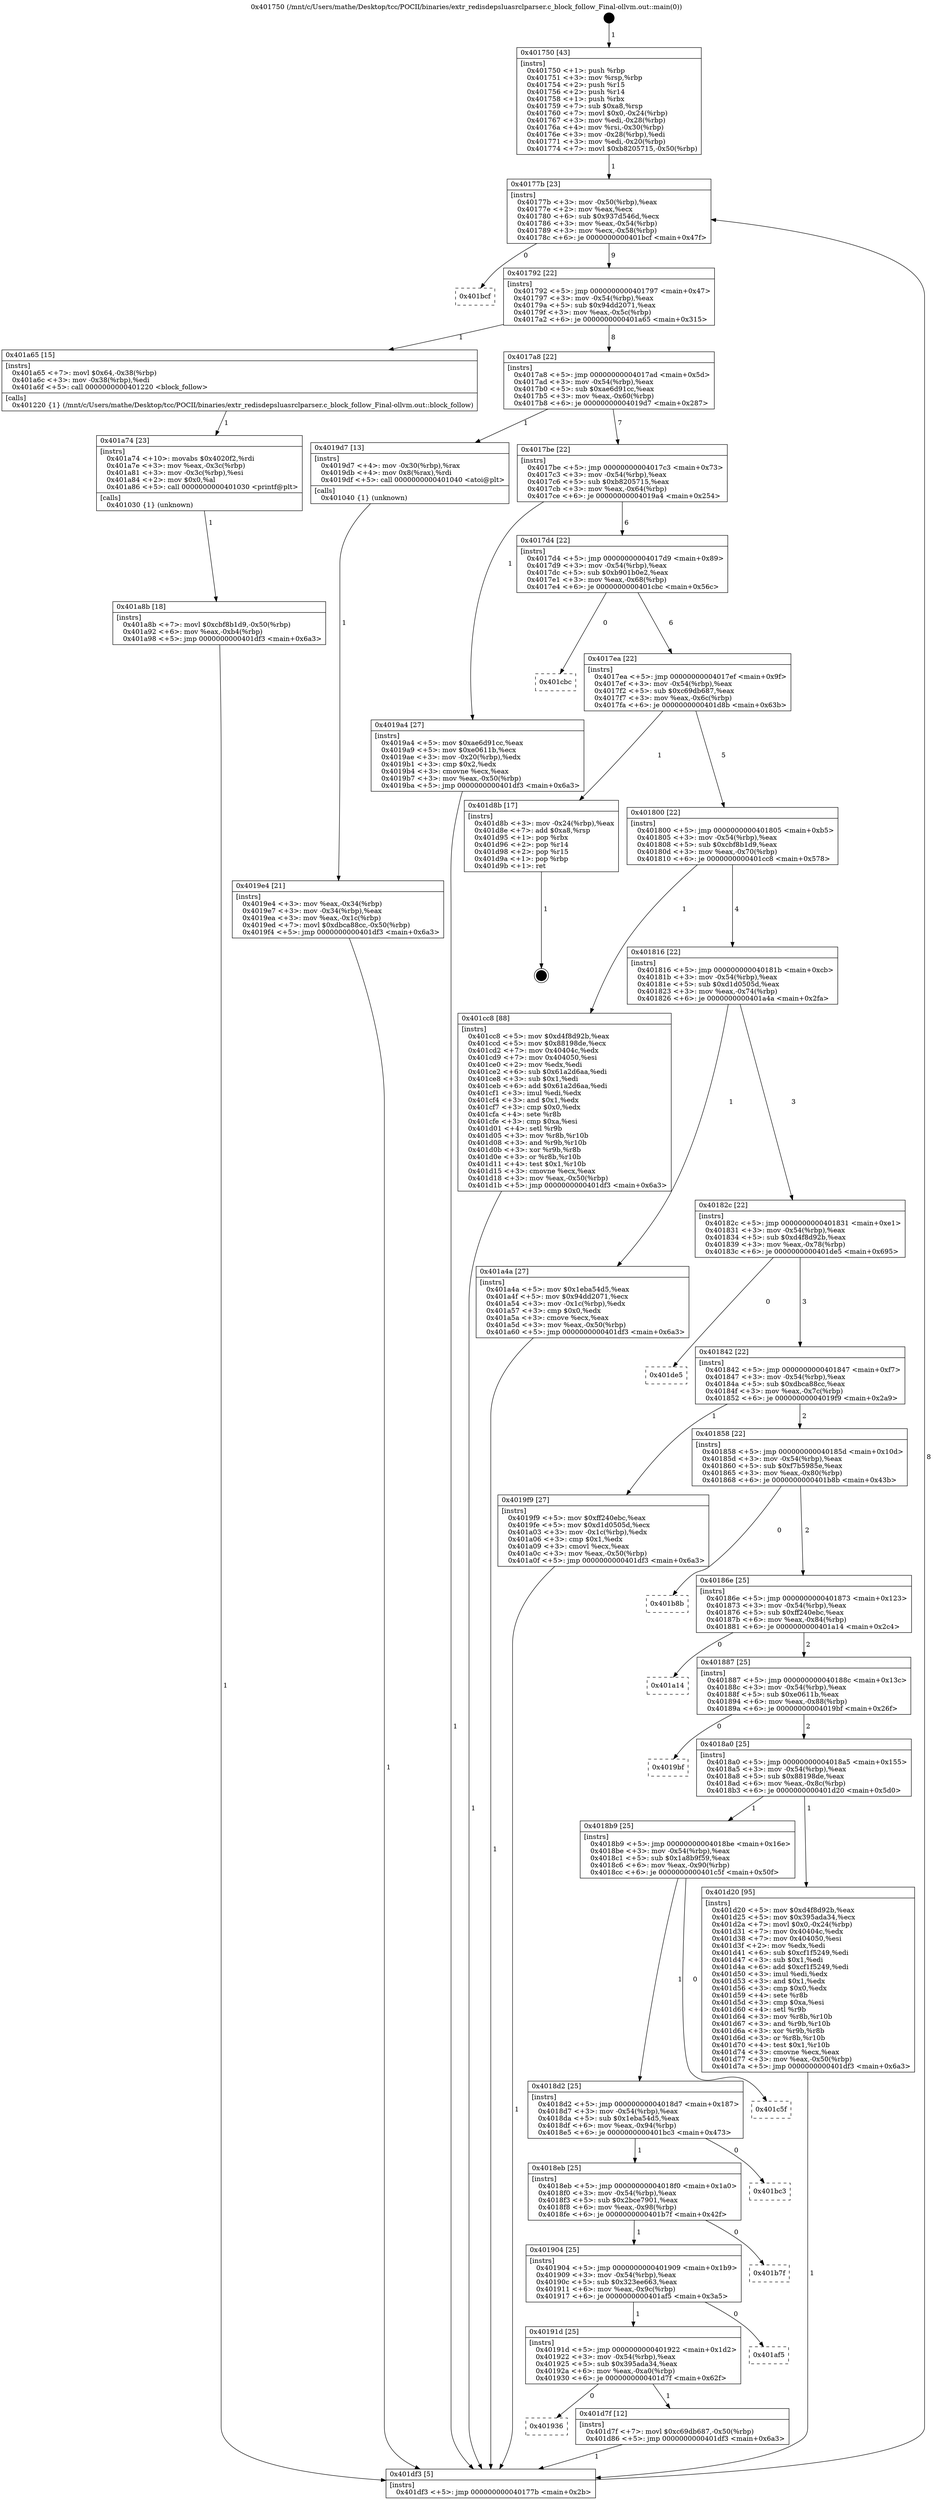 digraph "0x401750" {
  label = "0x401750 (/mnt/c/Users/mathe/Desktop/tcc/POCII/binaries/extr_redisdepsluasrclparser.c_block_follow_Final-ollvm.out::main(0))"
  labelloc = "t"
  node[shape=record]

  Entry [label="",width=0.3,height=0.3,shape=circle,fillcolor=black,style=filled]
  "0x40177b" [label="{
     0x40177b [23]\l
     | [instrs]\l
     &nbsp;&nbsp;0x40177b \<+3\>: mov -0x50(%rbp),%eax\l
     &nbsp;&nbsp;0x40177e \<+2\>: mov %eax,%ecx\l
     &nbsp;&nbsp;0x401780 \<+6\>: sub $0x937d546d,%ecx\l
     &nbsp;&nbsp;0x401786 \<+3\>: mov %eax,-0x54(%rbp)\l
     &nbsp;&nbsp;0x401789 \<+3\>: mov %ecx,-0x58(%rbp)\l
     &nbsp;&nbsp;0x40178c \<+6\>: je 0000000000401bcf \<main+0x47f\>\l
  }"]
  "0x401bcf" [label="{
     0x401bcf\l
  }", style=dashed]
  "0x401792" [label="{
     0x401792 [22]\l
     | [instrs]\l
     &nbsp;&nbsp;0x401792 \<+5\>: jmp 0000000000401797 \<main+0x47\>\l
     &nbsp;&nbsp;0x401797 \<+3\>: mov -0x54(%rbp),%eax\l
     &nbsp;&nbsp;0x40179a \<+5\>: sub $0x94dd2071,%eax\l
     &nbsp;&nbsp;0x40179f \<+3\>: mov %eax,-0x5c(%rbp)\l
     &nbsp;&nbsp;0x4017a2 \<+6\>: je 0000000000401a65 \<main+0x315\>\l
  }"]
  Exit [label="",width=0.3,height=0.3,shape=circle,fillcolor=black,style=filled,peripheries=2]
  "0x401a65" [label="{
     0x401a65 [15]\l
     | [instrs]\l
     &nbsp;&nbsp;0x401a65 \<+7\>: movl $0x64,-0x38(%rbp)\l
     &nbsp;&nbsp;0x401a6c \<+3\>: mov -0x38(%rbp),%edi\l
     &nbsp;&nbsp;0x401a6f \<+5\>: call 0000000000401220 \<block_follow\>\l
     | [calls]\l
     &nbsp;&nbsp;0x401220 \{1\} (/mnt/c/Users/mathe/Desktop/tcc/POCII/binaries/extr_redisdepsluasrclparser.c_block_follow_Final-ollvm.out::block_follow)\l
  }"]
  "0x4017a8" [label="{
     0x4017a8 [22]\l
     | [instrs]\l
     &nbsp;&nbsp;0x4017a8 \<+5\>: jmp 00000000004017ad \<main+0x5d\>\l
     &nbsp;&nbsp;0x4017ad \<+3\>: mov -0x54(%rbp),%eax\l
     &nbsp;&nbsp;0x4017b0 \<+5\>: sub $0xae6d91cc,%eax\l
     &nbsp;&nbsp;0x4017b5 \<+3\>: mov %eax,-0x60(%rbp)\l
     &nbsp;&nbsp;0x4017b8 \<+6\>: je 00000000004019d7 \<main+0x287\>\l
  }"]
  "0x401936" [label="{
     0x401936\l
  }", style=dashed]
  "0x4019d7" [label="{
     0x4019d7 [13]\l
     | [instrs]\l
     &nbsp;&nbsp;0x4019d7 \<+4\>: mov -0x30(%rbp),%rax\l
     &nbsp;&nbsp;0x4019db \<+4\>: mov 0x8(%rax),%rdi\l
     &nbsp;&nbsp;0x4019df \<+5\>: call 0000000000401040 \<atoi@plt\>\l
     | [calls]\l
     &nbsp;&nbsp;0x401040 \{1\} (unknown)\l
  }"]
  "0x4017be" [label="{
     0x4017be [22]\l
     | [instrs]\l
     &nbsp;&nbsp;0x4017be \<+5\>: jmp 00000000004017c3 \<main+0x73\>\l
     &nbsp;&nbsp;0x4017c3 \<+3\>: mov -0x54(%rbp),%eax\l
     &nbsp;&nbsp;0x4017c6 \<+5\>: sub $0xb8205715,%eax\l
     &nbsp;&nbsp;0x4017cb \<+3\>: mov %eax,-0x64(%rbp)\l
     &nbsp;&nbsp;0x4017ce \<+6\>: je 00000000004019a4 \<main+0x254\>\l
  }"]
  "0x401d7f" [label="{
     0x401d7f [12]\l
     | [instrs]\l
     &nbsp;&nbsp;0x401d7f \<+7\>: movl $0xc69db687,-0x50(%rbp)\l
     &nbsp;&nbsp;0x401d86 \<+5\>: jmp 0000000000401df3 \<main+0x6a3\>\l
  }"]
  "0x4019a4" [label="{
     0x4019a4 [27]\l
     | [instrs]\l
     &nbsp;&nbsp;0x4019a4 \<+5\>: mov $0xae6d91cc,%eax\l
     &nbsp;&nbsp;0x4019a9 \<+5\>: mov $0xe0611b,%ecx\l
     &nbsp;&nbsp;0x4019ae \<+3\>: mov -0x20(%rbp),%edx\l
     &nbsp;&nbsp;0x4019b1 \<+3\>: cmp $0x2,%edx\l
     &nbsp;&nbsp;0x4019b4 \<+3\>: cmovne %ecx,%eax\l
     &nbsp;&nbsp;0x4019b7 \<+3\>: mov %eax,-0x50(%rbp)\l
     &nbsp;&nbsp;0x4019ba \<+5\>: jmp 0000000000401df3 \<main+0x6a3\>\l
  }"]
  "0x4017d4" [label="{
     0x4017d4 [22]\l
     | [instrs]\l
     &nbsp;&nbsp;0x4017d4 \<+5\>: jmp 00000000004017d9 \<main+0x89\>\l
     &nbsp;&nbsp;0x4017d9 \<+3\>: mov -0x54(%rbp),%eax\l
     &nbsp;&nbsp;0x4017dc \<+5\>: sub $0xb901b0e2,%eax\l
     &nbsp;&nbsp;0x4017e1 \<+3\>: mov %eax,-0x68(%rbp)\l
     &nbsp;&nbsp;0x4017e4 \<+6\>: je 0000000000401cbc \<main+0x56c\>\l
  }"]
  "0x401df3" [label="{
     0x401df3 [5]\l
     | [instrs]\l
     &nbsp;&nbsp;0x401df3 \<+5\>: jmp 000000000040177b \<main+0x2b\>\l
  }"]
  "0x401750" [label="{
     0x401750 [43]\l
     | [instrs]\l
     &nbsp;&nbsp;0x401750 \<+1\>: push %rbp\l
     &nbsp;&nbsp;0x401751 \<+3\>: mov %rsp,%rbp\l
     &nbsp;&nbsp;0x401754 \<+2\>: push %r15\l
     &nbsp;&nbsp;0x401756 \<+2\>: push %r14\l
     &nbsp;&nbsp;0x401758 \<+1\>: push %rbx\l
     &nbsp;&nbsp;0x401759 \<+7\>: sub $0xa8,%rsp\l
     &nbsp;&nbsp;0x401760 \<+7\>: movl $0x0,-0x24(%rbp)\l
     &nbsp;&nbsp;0x401767 \<+3\>: mov %edi,-0x28(%rbp)\l
     &nbsp;&nbsp;0x40176a \<+4\>: mov %rsi,-0x30(%rbp)\l
     &nbsp;&nbsp;0x40176e \<+3\>: mov -0x28(%rbp),%edi\l
     &nbsp;&nbsp;0x401771 \<+3\>: mov %edi,-0x20(%rbp)\l
     &nbsp;&nbsp;0x401774 \<+7\>: movl $0xb8205715,-0x50(%rbp)\l
  }"]
  "0x4019e4" [label="{
     0x4019e4 [21]\l
     | [instrs]\l
     &nbsp;&nbsp;0x4019e4 \<+3\>: mov %eax,-0x34(%rbp)\l
     &nbsp;&nbsp;0x4019e7 \<+3\>: mov -0x34(%rbp),%eax\l
     &nbsp;&nbsp;0x4019ea \<+3\>: mov %eax,-0x1c(%rbp)\l
     &nbsp;&nbsp;0x4019ed \<+7\>: movl $0xdbca88cc,-0x50(%rbp)\l
     &nbsp;&nbsp;0x4019f4 \<+5\>: jmp 0000000000401df3 \<main+0x6a3\>\l
  }"]
  "0x40191d" [label="{
     0x40191d [25]\l
     | [instrs]\l
     &nbsp;&nbsp;0x40191d \<+5\>: jmp 0000000000401922 \<main+0x1d2\>\l
     &nbsp;&nbsp;0x401922 \<+3\>: mov -0x54(%rbp),%eax\l
     &nbsp;&nbsp;0x401925 \<+5\>: sub $0x395ada34,%eax\l
     &nbsp;&nbsp;0x40192a \<+6\>: mov %eax,-0xa0(%rbp)\l
     &nbsp;&nbsp;0x401930 \<+6\>: je 0000000000401d7f \<main+0x62f\>\l
  }"]
  "0x401cbc" [label="{
     0x401cbc\l
  }", style=dashed]
  "0x4017ea" [label="{
     0x4017ea [22]\l
     | [instrs]\l
     &nbsp;&nbsp;0x4017ea \<+5\>: jmp 00000000004017ef \<main+0x9f\>\l
     &nbsp;&nbsp;0x4017ef \<+3\>: mov -0x54(%rbp),%eax\l
     &nbsp;&nbsp;0x4017f2 \<+5\>: sub $0xc69db687,%eax\l
     &nbsp;&nbsp;0x4017f7 \<+3\>: mov %eax,-0x6c(%rbp)\l
     &nbsp;&nbsp;0x4017fa \<+6\>: je 0000000000401d8b \<main+0x63b\>\l
  }"]
  "0x401af5" [label="{
     0x401af5\l
  }", style=dashed]
  "0x401d8b" [label="{
     0x401d8b [17]\l
     | [instrs]\l
     &nbsp;&nbsp;0x401d8b \<+3\>: mov -0x24(%rbp),%eax\l
     &nbsp;&nbsp;0x401d8e \<+7\>: add $0xa8,%rsp\l
     &nbsp;&nbsp;0x401d95 \<+1\>: pop %rbx\l
     &nbsp;&nbsp;0x401d96 \<+2\>: pop %r14\l
     &nbsp;&nbsp;0x401d98 \<+2\>: pop %r15\l
     &nbsp;&nbsp;0x401d9a \<+1\>: pop %rbp\l
     &nbsp;&nbsp;0x401d9b \<+1\>: ret\l
  }"]
  "0x401800" [label="{
     0x401800 [22]\l
     | [instrs]\l
     &nbsp;&nbsp;0x401800 \<+5\>: jmp 0000000000401805 \<main+0xb5\>\l
     &nbsp;&nbsp;0x401805 \<+3\>: mov -0x54(%rbp),%eax\l
     &nbsp;&nbsp;0x401808 \<+5\>: sub $0xcbf8b1d9,%eax\l
     &nbsp;&nbsp;0x40180d \<+3\>: mov %eax,-0x70(%rbp)\l
     &nbsp;&nbsp;0x401810 \<+6\>: je 0000000000401cc8 \<main+0x578\>\l
  }"]
  "0x401904" [label="{
     0x401904 [25]\l
     | [instrs]\l
     &nbsp;&nbsp;0x401904 \<+5\>: jmp 0000000000401909 \<main+0x1b9\>\l
     &nbsp;&nbsp;0x401909 \<+3\>: mov -0x54(%rbp),%eax\l
     &nbsp;&nbsp;0x40190c \<+5\>: sub $0x323ee663,%eax\l
     &nbsp;&nbsp;0x401911 \<+6\>: mov %eax,-0x9c(%rbp)\l
     &nbsp;&nbsp;0x401917 \<+6\>: je 0000000000401af5 \<main+0x3a5\>\l
  }"]
  "0x401cc8" [label="{
     0x401cc8 [88]\l
     | [instrs]\l
     &nbsp;&nbsp;0x401cc8 \<+5\>: mov $0xd4f8d92b,%eax\l
     &nbsp;&nbsp;0x401ccd \<+5\>: mov $0x88198de,%ecx\l
     &nbsp;&nbsp;0x401cd2 \<+7\>: mov 0x40404c,%edx\l
     &nbsp;&nbsp;0x401cd9 \<+7\>: mov 0x404050,%esi\l
     &nbsp;&nbsp;0x401ce0 \<+2\>: mov %edx,%edi\l
     &nbsp;&nbsp;0x401ce2 \<+6\>: sub $0x61a2d6aa,%edi\l
     &nbsp;&nbsp;0x401ce8 \<+3\>: sub $0x1,%edi\l
     &nbsp;&nbsp;0x401ceb \<+6\>: add $0x61a2d6aa,%edi\l
     &nbsp;&nbsp;0x401cf1 \<+3\>: imul %edi,%edx\l
     &nbsp;&nbsp;0x401cf4 \<+3\>: and $0x1,%edx\l
     &nbsp;&nbsp;0x401cf7 \<+3\>: cmp $0x0,%edx\l
     &nbsp;&nbsp;0x401cfa \<+4\>: sete %r8b\l
     &nbsp;&nbsp;0x401cfe \<+3\>: cmp $0xa,%esi\l
     &nbsp;&nbsp;0x401d01 \<+4\>: setl %r9b\l
     &nbsp;&nbsp;0x401d05 \<+3\>: mov %r8b,%r10b\l
     &nbsp;&nbsp;0x401d08 \<+3\>: and %r9b,%r10b\l
     &nbsp;&nbsp;0x401d0b \<+3\>: xor %r9b,%r8b\l
     &nbsp;&nbsp;0x401d0e \<+3\>: or %r8b,%r10b\l
     &nbsp;&nbsp;0x401d11 \<+4\>: test $0x1,%r10b\l
     &nbsp;&nbsp;0x401d15 \<+3\>: cmovne %ecx,%eax\l
     &nbsp;&nbsp;0x401d18 \<+3\>: mov %eax,-0x50(%rbp)\l
     &nbsp;&nbsp;0x401d1b \<+5\>: jmp 0000000000401df3 \<main+0x6a3\>\l
  }"]
  "0x401816" [label="{
     0x401816 [22]\l
     | [instrs]\l
     &nbsp;&nbsp;0x401816 \<+5\>: jmp 000000000040181b \<main+0xcb\>\l
     &nbsp;&nbsp;0x40181b \<+3\>: mov -0x54(%rbp),%eax\l
     &nbsp;&nbsp;0x40181e \<+5\>: sub $0xd1d0505d,%eax\l
     &nbsp;&nbsp;0x401823 \<+3\>: mov %eax,-0x74(%rbp)\l
     &nbsp;&nbsp;0x401826 \<+6\>: je 0000000000401a4a \<main+0x2fa\>\l
  }"]
  "0x401b7f" [label="{
     0x401b7f\l
  }", style=dashed]
  "0x401a4a" [label="{
     0x401a4a [27]\l
     | [instrs]\l
     &nbsp;&nbsp;0x401a4a \<+5\>: mov $0x1eba54d5,%eax\l
     &nbsp;&nbsp;0x401a4f \<+5\>: mov $0x94dd2071,%ecx\l
     &nbsp;&nbsp;0x401a54 \<+3\>: mov -0x1c(%rbp),%edx\l
     &nbsp;&nbsp;0x401a57 \<+3\>: cmp $0x0,%edx\l
     &nbsp;&nbsp;0x401a5a \<+3\>: cmove %ecx,%eax\l
     &nbsp;&nbsp;0x401a5d \<+3\>: mov %eax,-0x50(%rbp)\l
     &nbsp;&nbsp;0x401a60 \<+5\>: jmp 0000000000401df3 \<main+0x6a3\>\l
  }"]
  "0x40182c" [label="{
     0x40182c [22]\l
     | [instrs]\l
     &nbsp;&nbsp;0x40182c \<+5\>: jmp 0000000000401831 \<main+0xe1\>\l
     &nbsp;&nbsp;0x401831 \<+3\>: mov -0x54(%rbp),%eax\l
     &nbsp;&nbsp;0x401834 \<+5\>: sub $0xd4f8d92b,%eax\l
     &nbsp;&nbsp;0x401839 \<+3\>: mov %eax,-0x78(%rbp)\l
     &nbsp;&nbsp;0x40183c \<+6\>: je 0000000000401de5 \<main+0x695\>\l
  }"]
  "0x4018eb" [label="{
     0x4018eb [25]\l
     | [instrs]\l
     &nbsp;&nbsp;0x4018eb \<+5\>: jmp 00000000004018f0 \<main+0x1a0\>\l
     &nbsp;&nbsp;0x4018f0 \<+3\>: mov -0x54(%rbp),%eax\l
     &nbsp;&nbsp;0x4018f3 \<+5\>: sub $0x2bce7901,%eax\l
     &nbsp;&nbsp;0x4018f8 \<+6\>: mov %eax,-0x98(%rbp)\l
     &nbsp;&nbsp;0x4018fe \<+6\>: je 0000000000401b7f \<main+0x42f\>\l
  }"]
  "0x401de5" [label="{
     0x401de5\l
  }", style=dashed]
  "0x401842" [label="{
     0x401842 [22]\l
     | [instrs]\l
     &nbsp;&nbsp;0x401842 \<+5\>: jmp 0000000000401847 \<main+0xf7\>\l
     &nbsp;&nbsp;0x401847 \<+3\>: mov -0x54(%rbp),%eax\l
     &nbsp;&nbsp;0x40184a \<+5\>: sub $0xdbca88cc,%eax\l
     &nbsp;&nbsp;0x40184f \<+3\>: mov %eax,-0x7c(%rbp)\l
     &nbsp;&nbsp;0x401852 \<+6\>: je 00000000004019f9 \<main+0x2a9\>\l
  }"]
  "0x401bc3" [label="{
     0x401bc3\l
  }", style=dashed]
  "0x4019f9" [label="{
     0x4019f9 [27]\l
     | [instrs]\l
     &nbsp;&nbsp;0x4019f9 \<+5\>: mov $0xff240ebc,%eax\l
     &nbsp;&nbsp;0x4019fe \<+5\>: mov $0xd1d0505d,%ecx\l
     &nbsp;&nbsp;0x401a03 \<+3\>: mov -0x1c(%rbp),%edx\l
     &nbsp;&nbsp;0x401a06 \<+3\>: cmp $0x1,%edx\l
     &nbsp;&nbsp;0x401a09 \<+3\>: cmovl %ecx,%eax\l
     &nbsp;&nbsp;0x401a0c \<+3\>: mov %eax,-0x50(%rbp)\l
     &nbsp;&nbsp;0x401a0f \<+5\>: jmp 0000000000401df3 \<main+0x6a3\>\l
  }"]
  "0x401858" [label="{
     0x401858 [22]\l
     | [instrs]\l
     &nbsp;&nbsp;0x401858 \<+5\>: jmp 000000000040185d \<main+0x10d\>\l
     &nbsp;&nbsp;0x40185d \<+3\>: mov -0x54(%rbp),%eax\l
     &nbsp;&nbsp;0x401860 \<+5\>: sub $0xf7b5985e,%eax\l
     &nbsp;&nbsp;0x401865 \<+3\>: mov %eax,-0x80(%rbp)\l
     &nbsp;&nbsp;0x401868 \<+6\>: je 0000000000401b8b \<main+0x43b\>\l
  }"]
  "0x401a74" [label="{
     0x401a74 [23]\l
     | [instrs]\l
     &nbsp;&nbsp;0x401a74 \<+10\>: movabs $0x4020f2,%rdi\l
     &nbsp;&nbsp;0x401a7e \<+3\>: mov %eax,-0x3c(%rbp)\l
     &nbsp;&nbsp;0x401a81 \<+3\>: mov -0x3c(%rbp),%esi\l
     &nbsp;&nbsp;0x401a84 \<+2\>: mov $0x0,%al\l
     &nbsp;&nbsp;0x401a86 \<+5\>: call 0000000000401030 \<printf@plt\>\l
     | [calls]\l
     &nbsp;&nbsp;0x401030 \{1\} (unknown)\l
  }"]
  "0x401a8b" [label="{
     0x401a8b [18]\l
     | [instrs]\l
     &nbsp;&nbsp;0x401a8b \<+7\>: movl $0xcbf8b1d9,-0x50(%rbp)\l
     &nbsp;&nbsp;0x401a92 \<+6\>: mov %eax,-0xb4(%rbp)\l
     &nbsp;&nbsp;0x401a98 \<+5\>: jmp 0000000000401df3 \<main+0x6a3\>\l
  }"]
  "0x4018d2" [label="{
     0x4018d2 [25]\l
     | [instrs]\l
     &nbsp;&nbsp;0x4018d2 \<+5\>: jmp 00000000004018d7 \<main+0x187\>\l
     &nbsp;&nbsp;0x4018d7 \<+3\>: mov -0x54(%rbp),%eax\l
     &nbsp;&nbsp;0x4018da \<+5\>: sub $0x1eba54d5,%eax\l
     &nbsp;&nbsp;0x4018df \<+6\>: mov %eax,-0x94(%rbp)\l
     &nbsp;&nbsp;0x4018e5 \<+6\>: je 0000000000401bc3 \<main+0x473\>\l
  }"]
  "0x401b8b" [label="{
     0x401b8b\l
  }", style=dashed]
  "0x40186e" [label="{
     0x40186e [25]\l
     | [instrs]\l
     &nbsp;&nbsp;0x40186e \<+5\>: jmp 0000000000401873 \<main+0x123\>\l
     &nbsp;&nbsp;0x401873 \<+3\>: mov -0x54(%rbp),%eax\l
     &nbsp;&nbsp;0x401876 \<+5\>: sub $0xff240ebc,%eax\l
     &nbsp;&nbsp;0x40187b \<+6\>: mov %eax,-0x84(%rbp)\l
     &nbsp;&nbsp;0x401881 \<+6\>: je 0000000000401a14 \<main+0x2c4\>\l
  }"]
  "0x401c5f" [label="{
     0x401c5f\l
  }", style=dashed]
  "0x401a14" [label="{
     0x401a14\l
  }", style=dashed]
  "0x401887" [label="{
     0x401887 [25]\l
     | [instrs]\l
     &nbsp;&nbsp;0x401887 \<+5\>: jmp 000000000040188c \<main+0x13c\>\l
     &nbsp;&nbsp;0x40188c \<+3\>: mov -0x54(%rbp),%eax\l
     &nbsp;&nbsp;0x40188f \<+5\>: sub $0xe0611b,%eax\l
     &nbsp;&nbsp;0x401894 \<+6\>: mov %eax,-0x88(%rbp)\l
     &nbsp;&nbsp;0x40189a \<+6\>: je 00000000004019bf \<main+0x26f\>\l
  }"]
  "0x4018b9" [label="{
     0x4018b9 [25]\l
     | [instrs]\l
     &nbsp;&nbsp;0x4018b9 \<+5\>: jmp 00000000004018be \<main+0x16e\>\l
     &nbsp;&nbsp;0x4018be \<+3\>: mov -0x54(%rbp),%eax\l
     &nbsp;&nbsp;0x4018c1 \<+5\>: sub $0x1a8b9f59,%eax\l
     &nbsp;&nbsp;0x4018c6 \<+6\>: mov %eax,-0x90(%rbp)\l
     &nbsp;&nbsp;0x4018cc \<+6\>: je 0000000000401c5f \<main+0x50f\>\l
  }"]
  "0x4019bf" [label="{
     0x4019bf\l
  }", style=dashed]
  "0x4018a0" [label="{
     0x4018a0 [25]\l
     | [instrs]\l
     &nbsp;&nbsp;0x4018a0 \<+5\>: jmp 00000000004018a5 \<main+0x155\>\l
     &nbsp;&nbsp;0x4018a5 \<+3\>: mov -0x54(%rbp),%eax\l
     &nbsp;&nbsp;0x4018a8 \<+5\>: sub $0x88198de,%eax\l
     &nbsp;&nbsp;0x4018ad \<+6\>: mov %eax,-0x8c(%rbp)\l
     &nbsp;&nbsp;0x4018b3 \<+6\>: je 0000000000401d20 \<main+0x5d0\>\l
  }"]
  "0x401d20" [label="{
     0x401d20 [95]\l
     | [instrs]\l
     &nbsp;&nbsp;0x401d20 \<+5\>: mov $0xd4f8d92b,%eax\l
     &nbsp;&nbsp;0x401d25 \<+5\>: mov $0x395ada34,%ecx\l
     &nbsp;&nbsp;0x401d2a \<+7\>: movl $0x0,-0x24(%rbp)\l
     &nbsp;&nbsp;0x401d31 \<+7\>: mov 0x40404c,%edx\l
     &nbsp;&nbsp;0x401d38 \<+7\>: mov 0x404050,%esi\l
     &nbsp;&nbsp;0x401d3f \<+2\>: mov %edx,%edi\l
     &nbsp;&nbsp;0x401d41 \<+6\>: sub $0xcf1f5249,%edi\l
     &nbsp;&nbsp;0x401d47 \<+3\>: sub $0x1,%edi\l
     &nbsp;&nbsp;0x401d4a \<+6\>: add $0xcf1f5249,%edi\l
     &nbsp;&nbsp;0x401d50 \<+3\>: imul %edi,%edx\l
     &nbsp;&nbsp;0x401d53 \<+3\>: and $0x1,%edx\l
     &nbsp;&nbsp;0x401d56 \<+3\>: cmp $0x0,%edx\l
     &nbsp;&nbsp;0x401d59 \<+4\>: sete %r8b\l
     &nbsp;&nbsp;0x401d5d \<+3\>: cmp $0xa,%esi\l
     &nbsp;&nbsp;0x401d60 \<+4\>: setl %r9b\l
     &nbsp;&nbsp;0x401d64 \<+3\>: mov %r8b,%r10b\l
     &nbsp;&nbsp;0x401d67 \<+3\>: and %r9b,%r10b\l
     &nbsp;&nbsp;0x401d6a \<+3\>: xor %r9b,%r8b\l
     &nbsp;&nbsp;0x401d6d \<+3\>: or %r8b,%r10b\l
     &nbsp;&nbsp;0x401d70 \<+4\>: test $0x1,%r10b\l
     &nbsp;&nbsp;0x401d74 \<+3\>: cmovne %ecx,%eax\l
     &nbsp;&nbsp;0x401d77 \<+3\>: mov %eax,-0x50(%rbp)\l
     &nbsp;&nbsp;0x401d7a \<+5\>: jmp 0000000000401df3 \<main+0x6a3\>\l
  }"]
  Entry -> "0x401750" [label=" 1"]
  "0x40177b" -> "0x401bcf" [label=" 0"]
  "0x40177b" -> "0x401792" [label=" 9"]
  "0x401d8b" -> Exit [label=" 1"]
  "0x401792" -> "0x401a65" [label=" 1"]
  "0x401792" -> "0x4017a8" [label=" 8"]
  "0x401d7f" -> "0x401df3" [label=" 1"]
  "0x4017a8" -> "0x4019d7" [label=" 1"]
  "0x4017a8" -> "0x4017be" [label=" 7"]
  "0x40191d" -> "0x401936" [label=" 0"]
  "0x4017be" -> "0x4019a4" [label=" 1"]
  "0x4017be" -> "0x4017d4" [label=" 6"]
  "0x4019a4" -> "0x401df3" [label=" 1"]
  "0x401750" -> "0x40177b" [label=" 1"]
  "0x401df3" -> "0x40177b" [label=" 8"]
  "0x4019d7" -> "0x4019e4" [label=" 1"]
  "0x4019e4" -> "0x401df3" [label=" 1"]
  "0x40191d" -> "0x401d7f" [label=" 1"]
  "0x4017d4" -> "0x401cbc" [label=" 0"]
  "0x4017d4" -> "0x4017ea" [label=" 6"]
  "0x401904" -> "0x40191d" [label=" 1"]
  "0x4017ea" -> "0x401d8b" [label=" 1"]
  "0x4017ea" -> "0x401800" [label=" 5"]
  "0x401904" -> "0x401af5" [label=" 0"]
  "0x401800" -> "0x401cc8" [label=" 1"]
  "0x401800" -> "0x401816" [label=" 4"]
  "0x4018eb" -> "0x401904" [label=" 1"]
  "0x401816" -> "0x401a4a" [label=" 1"]
  "0x401816" -> "0x40182c" [label=" 3"]
  "0x4018eb" -> "0x401b7f" [label=" 0"]
  "0x40182c" -> "0x401de5" [label=" 0"]
  "0x40182c" -> "0x401842" [label=" 3"]
  "0x4018d2" -> "0x4018eb" [label=" 1"]
  "0x401842" -> "0x4019f9" [label=" 1"]
  "0x401842" -> "0x401858" [label=" 2"]
  "0x4019f9" -> "0x401df3" [label=" 1"]
  "0x401a4a" -> "0x401df3" [label=" 1"]
  "0x401a65" -> "0x401a74" [label=" 1"]
  "0x401a74" -> "0x401a8b" [label=" 1"]
  "0x401a8b" -> "0x401df3" [label=" 1"]
  "0x401cc8" -> "0x401df3" [label=" 1"]
  "0x4018d2" -> "0x401bc3" [label=" 0"]
  "0x401858" -> "0x401b8b" [label=" 0"]
  "0x401858" -> "0x40186e" [label=" 2"]
  "0x4018b9" -> "0x4018d2" [label=" 1"]
  "0x40186e" -> "0x401a14" [label=" 0"]
  "0x40186e" -> "0x401887" [label=" 2"]
  "0x4018b9" -> "0x401c5f" [label=" 0"]
  "0x401887" -> "0x4019bf" [label=" 0"]
  "0x401887" -> "0x4018a0" [label=" 2"]
  "0x401d20" -> "0x401df3" [label=" 1"]
  "0x4018a0" -> "0x401d20" [label=" 1"]
  "0x4018a0" -> "0x4018b9" [label=" 1"]
}
